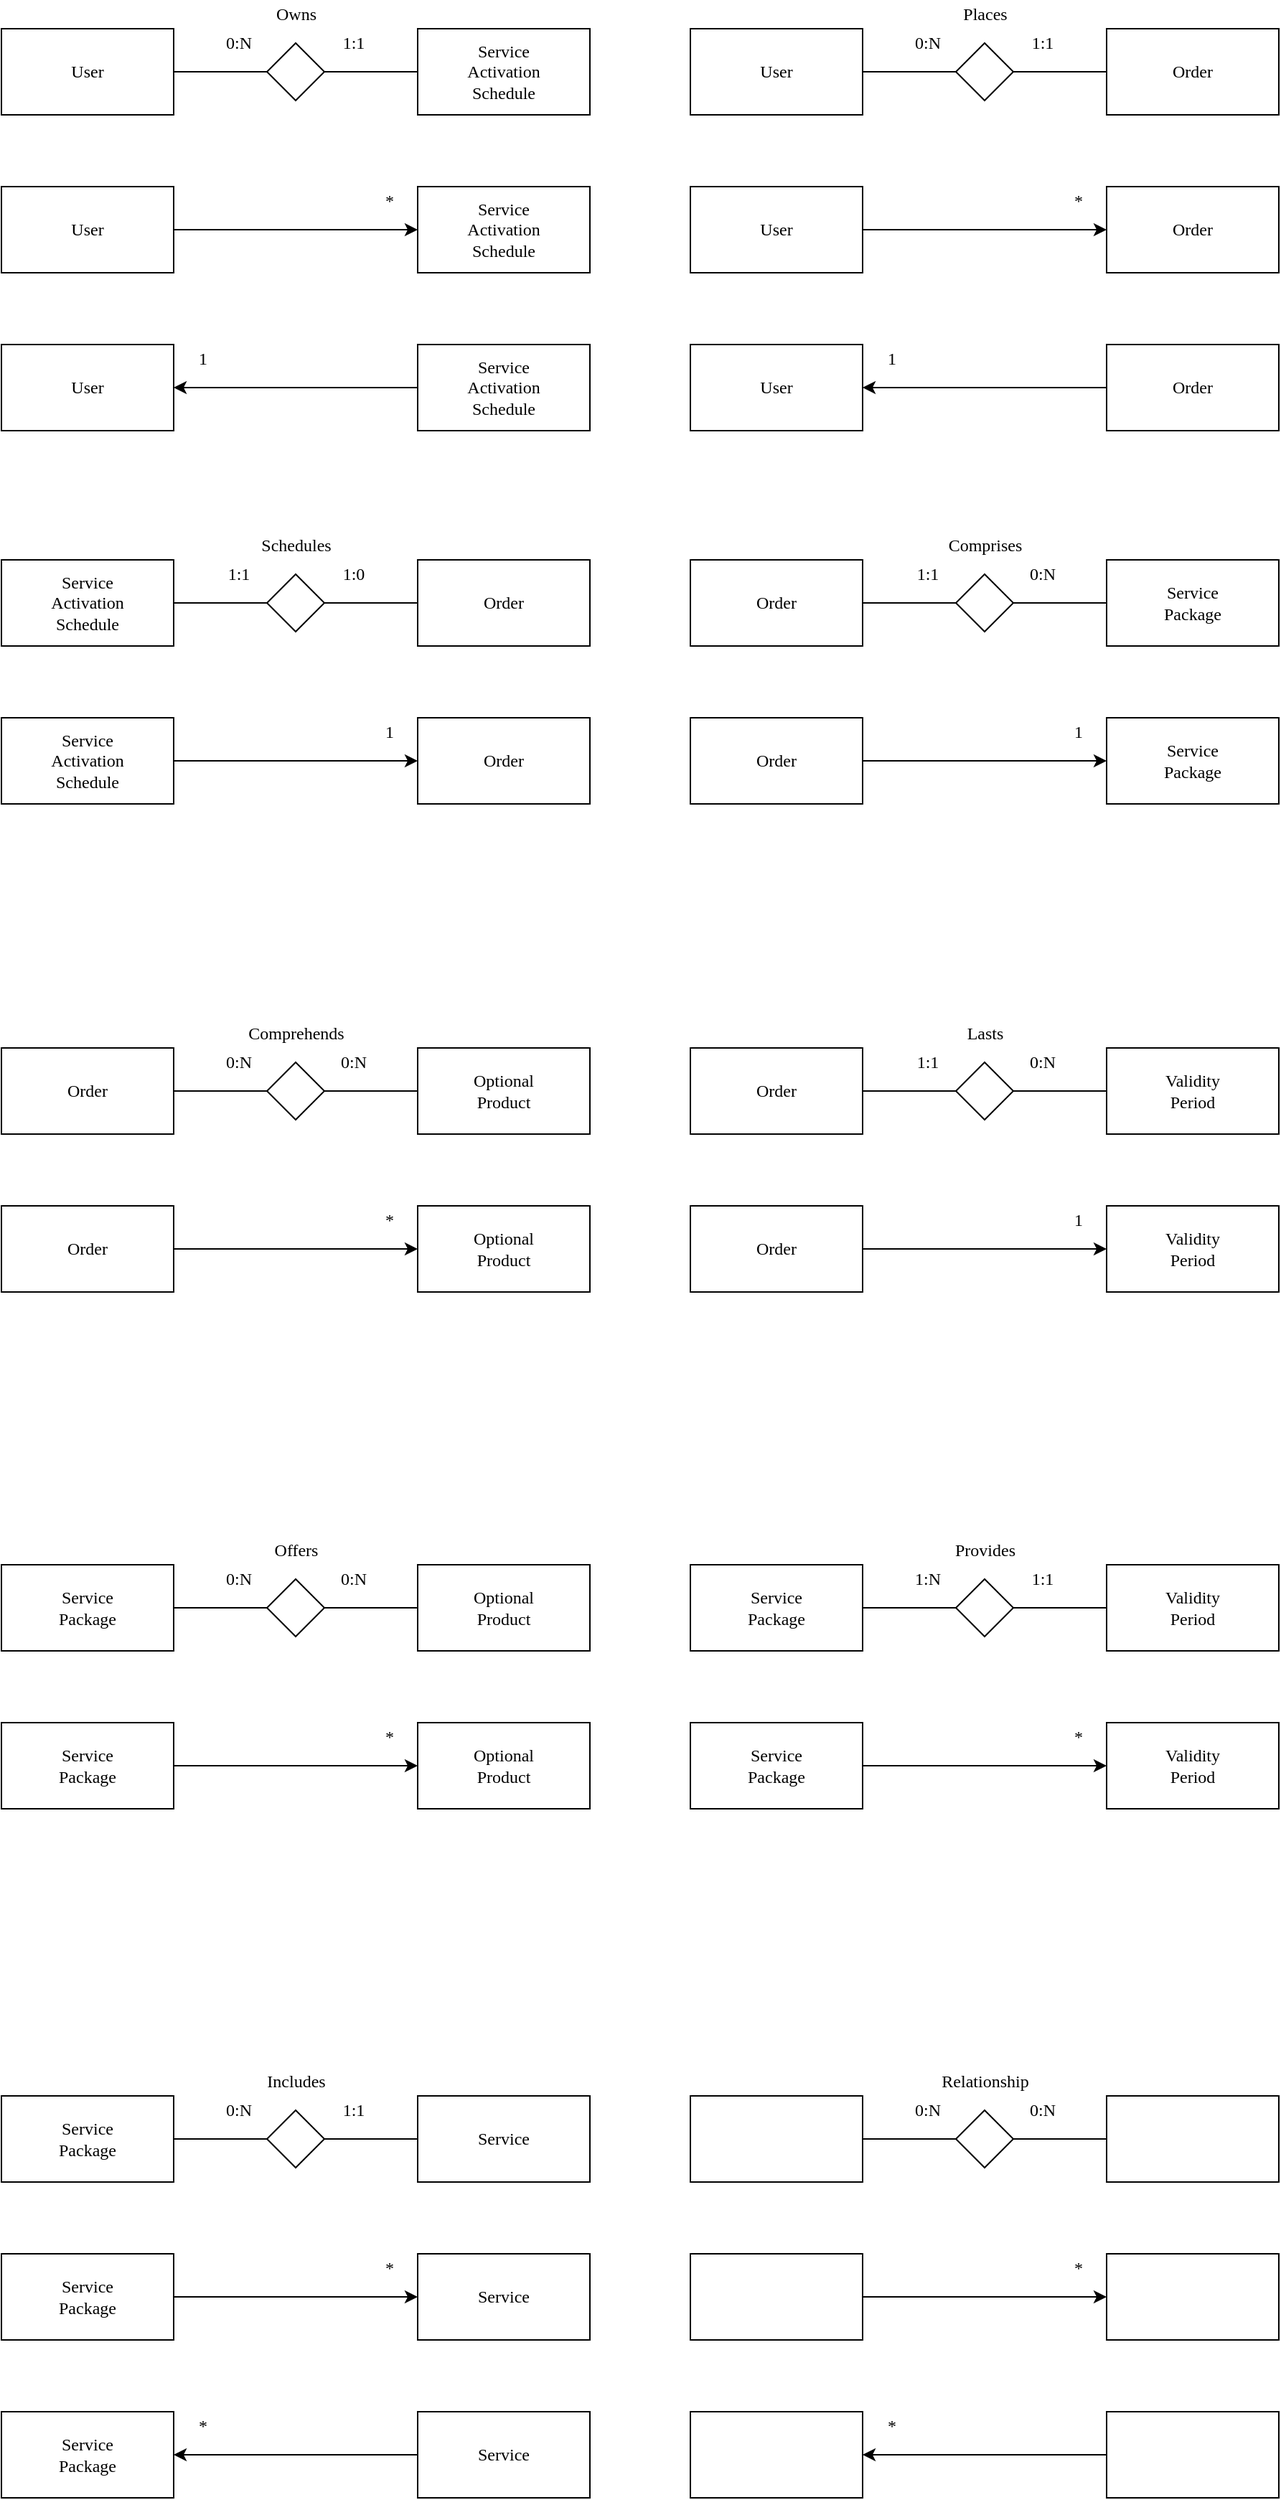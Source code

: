 <mxfile version="17.5.0" type="github"><diagram id="xdTWjJYM175qfD4tmGjs" name="Page-1"><mxGraphModel dx="852" dy="443" grid="1" gridSize="10" guides="1" tooltips="1" connect="1" arrows="1" fold="1" page="1" pageScale="1" pageWidth="1200" pageHeight="1600" math="0" shadow="0"><root><mxCell id="0"/><mxCell id="1" parent="0"/><mxCell id="1-D_KxIJZ4Pd3v68MxdM-4" value="" style="edgeStyle=orthogonalEdgeStyle;rounded=0;orthogonalLoop=1;jettySize=auto;html=1;endArrow=none;endFill=0;fontFamily=Verdana;labelBackgroundColor=none;" edge="1" parent="1" source="1-D_KxIJZ4Pd3v68MxdM-1" target="1-D_KxIJZ4Pd3v68MxdM-2"><mxGeometry relative="1" as="geometry"/></mxCell><mxCell id="1-D_KxIJZ4Pd3v68MxdM-1" value="User" style="rounded=0;whiteSpace=wrap;html=1;fontFamily=Verdana;labelBackgroundColor=none;" vertex="1" parent="1"><mxGeometry x="200" y="120" width="120" height="60" as="geometry"/></mxCell><mxCell id="1-D_KxIJZ4Pd3v68MxdM-2" value="" style="rhombus;whiteSpace=wrap;html=1;fontFamily=Verdana;labelBackgroundColor=none;" vertex="1" parent="1"><mxGeometry x="385" y="130" width="40" height="40" as="geometry"/></mxCell><mxCell id="1-D_KxIJZ4Pd3v68MxdM-5" value="" style="edgeStyle=orthogonalEdgeStyle;rounded=0;orthogonalLoop=1;jettySize=auto;html=1;endArrow=none;endFill=0;fontFamily=Verdana;labelBackgroundColor=none;" edge="1" parent="1" source="1-D_KxIJZ4Pd3v68MxdM-3" target="1-D_KxIJZ4Pd3v68MxdM-2"><mxGeometry relative="1" as="geometry"/></mxCell><mxCell id="1-D_KxIJZ4Pd3v68MxdM-3" value="&lt;div&gt;Service&lt;/div&gt;&lt;div&gt;Activation&lt;/div&gt;&lt;div&gt;Schedule&lt;br&gt;&lt;/div&gt;" style="rounded=0;whiteSpace=wrap;html=1;fontFamily=Verdana;labelBackgroundColor=none;" vertex="1" parent="1"><mxGeometry x="490" y="120" width="120" height="60" as="geometry"/></mxCell><mxCell id="1-D_KxIJZ4Pd3v68MxdM-11" style="edgeStyle=orthogonalEdgeStyle;rounded=0;orthogonalLoop=1;jettySize=auto;html=1;entryX=0;entryY=0.5;entryDx=0;entryDy=0;endArrow=classic;endFill=1;fontFamily=Verdana;labelBackgroundColor=none;" edge="1" parent="1" source="1-D_KxIJZ4Pd3v68MxdM-7" target="1-D_KxIJZ4Pd3v68MxdM-10"><mxGeometry relative="1" as="geometry"/></mxCell><mxCell id="1-D_KxIJZ4Pd3v68MxdM-7" value="User" style="rounded=0;whiteSpace=wrap;html=1;fontFamily=Verdana;labelBackgroundColor=none;" vertex="1" parent="1"><mxGeometry x="200" y="230" width="120" height="60" as="geometry"/></mxCell><mxCell id="1-D_KxIJZ4Pd3v68MxdM-10" value="&lt;div&gt;Service&lt;/div&gt;&lt;div&gt;Activation&lt;/div&gt;&lt;div&gt;Schedule&lt;br&gt;&lt;/div&gt;" style="rounded=0;whiteSpace=wrap;html=1;fontFamily=Verdana;labelBackgroundColor=none;" vertex="1" parent="1"><mxGeometry x="490" y="230" width="120" height="60" as="geometry"/></mxCell><mxCell id="1-D_KxIJZ4Pd3v68MxdM-12" style="edgeStyle=orthogonalEdgeStyle;rounded=0;orthogonalLoop=1;jettySize=auto;html=1;entryX=0;entryY=0.5;entryDx=0;entryDy=0;endArrow=none;endFill=0;startArrow=classic;startFill=1;fontFamily=Verdana;labelBackgroundColor=none;" edge="1" parent="1" source="1-D_KxIJZ4Pd3v68MxdM-13" target="1-D_KxIJZ4Pd3v68MxdM-14"><mxGeometry relative="1" as="geometry"/></mxCell><mxCell id="1-D_KxIJZ4Pd3v68MxdM-13" value="User" style="rounded=0;whiteSpace=wrap;html=1;fontFamily=Verdana;labelBackgroundColor=none;" vertex="1" parent="1"><mxGeometry x="200" y="340" width="120" height="60" as="geometry"/></mxCell><mxCell id="1-D_KxIJZ4Pd3v68MxdM-14" value="&lt;div&gt;Service&lt;/div&gt;&lt;div&gt;Activation&lt;/div&gt;&lt;div&gt;Schedule&lt;br&gt;&lt;/div&gt;" style="rounded=0;whiteSpace=wrap;html=1;fontFamily=Verdana;labelBackgroundColor=none;" vertex="1" parent="1"><mxGeometry x="490" y="340" width="120" height="60" as="geometry"/></mxCell><mxCell id="1-D_KxIJZ4Pd3v68MxdM-27" value="0:N" style="text;html=1;align=center;verticalAlign=middle;resizable=0;points=[];autosize=1;strokeColor=none;fillColor=none;fontFamily=Verdana;" vertex="1" parent="1"><mxGeometry x="345" y="120" width="40" height="20" as="geometry"/></mxCell><mxCell id="1-D_KxIJZ4Pd3v68MxdM-28" value="1:1" style="text;html=1;align=center;verticalAlign=middle;resizable=0;points=[];autosize=1;strokeColor=none;fillColor=none;fontFamily=Verdana;" vertex="1" parent="1"><mxGeometry x="430" y="120" width="30" height="20" as="geometry"/></mxCell><mxCell id="1-D_KxIJZ4Pd3v68MxdM-29" value="*" style="text;html=1;align=center;verticalAlign=middle;resizable=0;points=[];autosize=1;strokeColor=none;fillColor=none;fontFamily=Verdana;" vertex="1" parent="1"><mxGeometry x="460" y="230" width="20" height="20" as="geometry"/></mxCell><mxCell id="1-D_KxIJZ4Pd3v68MxdM-30" value="1" style="text;html=1;align=center;verticalAlign=middle;resizable=0;points=[];autosize=1;strokeColor=none;fillColor=none;fontFamily=Verdana;" vertex="1" parent="1"><mxGeometry x="330" y="340" width="20" height="20" as="geometry"/></mxCell><mxCell id="1-D_KxIJZ4Pd3v68MxdM-31" value="" style="edgeStyle=orthogonalEdgeStyle;rounded=0;orthogonalLoop=1;jettySize=auto;html=1;endArrow=none;endFill=0;fontFamily=Verdana;labelBackgroundColor=none;" edge="1" parent="1" source="1-D_KxIJZ4Pd3v68MxdM-32" target="1-D_KxIJZ4Pd3v68MxdM-33"><mxGeometry relative="1" as="geometry"/></mxCell><mxCell id="1-D_KxIJZ4Pd3v68MxdM-32" value="User" style="rounded=0;whiteSpace=wrap;html=1;fontFamily=Verdana;labelBackgroundColor=none;" vertex="1" parent="1"><mxGeometry x="680" y="120" width="120" height="60" as="geometry"/></mxCell><mxCell id="1-D_KxIJZ4Pd3v68MxdM-33" value="" style="rhombus;whiteSpace=wrap;html=1;fontFamily=Verdana;labelBackgroundColor=none;" vertex="1" parent="1"><mxGeometry x="865" y="130" width="40" height="40" as="geometry"/></mxCell><mxCell id="1-D_KxIJZ4Pd3v68MxdM-34" value="" style="edgeStyle=orthogonalEdgeStyle;rounded=0;orthogonalLoop=1;jettySize=auto;html=1;endArrow=none;endFill=0;fontFamily=Verdana;labelBackgroundColor=none;" edge="1" parent="1" source="1-D_KxIJZ4Pd3v68MxdM-35" target="1-D_KxIJZ4Pd3v68MxdM-33"><mxGeometry relative="1" as="geometry"/></mxCell><mxCell id="1-D_KxIJZ4Pd3v68MxdM-35" value="Order" style="rounded=0;whiteSpace=wrap;html=1;fontFamily=Verdana;labelBackgroundColor=none;" vertex="1" parent="1"><mxGeometry x="970" y="120" width="120" height="60" as="geometry"/></mxCell><mxCell id="1-D_KxIJZ4Pd3v68MxdM-36" style="edgeStyle=orthogonalEdgeStyle;rounded=0;orthogonalLoop=1;jettySize=auto;html=1;entryX=0;entryY=0.5;entryDx=0;entryDy=0;endArrow=classic;endFill=1;fontFamily=Verdana;labelBackgroundColor=none;" edge="1" parent="1" source="1-D_KxIJZ4Pd3v68MxdM-37" target="1-D_KxIJZ4Pd3v68MxdM-38"><mxGeometry relative="1" as="geometry"/></mxCell><mxCell id="1-D_KxIJZ4Pd3v68MxdM-37" value="User" style="rounded=0;whiteSpace=wrap;html=1;fontFamily=Verdana;labelBackgroundColor=none;" vertex="1" parent="1"><mxGeometry x="680" y="230" width="120" height="60" as="geometry"/></mxCell><mxCell id="1-D_KxIJZ4Pd3v68MxdM-38" value="Order" style="rounded=0;whiteSpace=wrap;html=1;fontFamily=Verdana;labelBackgroundColor=none;" vertex="1" parent="1"><mxGeometry x="970" y="230" width="120" height="60" as="geometry"/></mxCell><mxCell id="1-D_KxIJZ4Pd3v68MxdM-39" style="edgeStyle=orthogonalEdgeStyle;rounded=0;orthogonalLoop=1;jettySize=auto;html=1;entryX=0;entryY=0.5;entryDx=0;entryDy=0;endArrow=none;endFill=0;startArrow=classic;startFill=1;fontFamily=Verdana;labelBackgroundColor=none;" edge="1" parent="1" source="1-D_KxIJZ4Pd3v68MxdM-40" target="1-D_KxIJZ4Pd3v68MxdM-41"><mxGeometry relative="1" as="geometry"/></mxCell><mxCell id="1-D_KxIJZ4Pd3v68MxdM-40" value="User" style="rounded=0;whiteSpace=wrap;html=1;fontFamily=Verdana;labelBackgroundColor=none;" vertex="1" parent="1"><mxGeometry x="680" y="340" width="120" height="60" as="geometry"/></mxCell><mxCell id="1-D_KxIJZ4Pd3v68MxdM-41" value="Order" style="rounded=0;whiteSpace=wrap;html=1;fontFamily=Verdana;labelBackgroundColor=none;" vertex="1" parent="1"><mxGeometry x="970" y="340" width="120" height="60" as="geometry"/></mxCell><mxCell id="1-D_KxIJZ4Pd3v68MxdM-42" value="0:N" style="text;html=1;align=center;verticalAlign=middle;resizable=0;points=[];autosize=1;strokeColor=none;fillColor=none;fontFamily=Verdana;" vertex="1" parent="1"><mxGeometry x="825" y="120" width="40" height="20" as="geometry"/></mxCell><mxCell id="1-D_KxIJZ4Pd3v68MxdM-43" value="1:1" style="text;html=1;align=center;verticalAlign=middle;resizable=0;points=[];autosize=1;strokeColor=none;fillColor=none;fontFamily=Verdana;" vertex="1" parent="1"><mxGeometry x="910" y="120" width="30" height="20" as="geometry"/></mxCell><mxCell id="1-D_KxIJZ4Pd3v68MxdM-44" value="*" style="text;html=1;align=center;verticalAlign=middle;resizable=0;points=[];autosize=1;strokeColor=none;fillColor=none;fontFamily=Verdana;" vertex="1" parent="1"><mxGeometry x="940" y="230" width="20" height="20" as="geometry"/></mxCell><mxCell id="1-D_KxIJZ4Pd3v68MxdM-45" value="1" style="text;html=1;align=center;verticalAlign=middle;resizable=0;points=[];autosize=1;strokeColor=none;fillColor=none;fontFamily=Verdana;" vertex="1" parent="1"><mxGeometry x="810" y="340" width="20" height="20" as="geometry"/></mxCell><mxCell id="1-D_KxIJZ4Pd3v68MxdM-46" value="" style="edgeStyle=orthogonalEdgeStyle;rounded=0;orthogonalLoop=1;jettySize=auto;html=1;endArrow=none;endFill=0;fontFamily=Verdana;labelBackgroundColor=none;" edge="1" parent="1" source="1-D_KxIJZ4Pd3v68MxdM-47" target="1-D_KxIJZ4Pd3v68MxdM-48"><mxGeometry relative="1" as="geometry"/></mxCell><mxCell id="1-D_KxIJZ4Pd3v68MxdM-47" value="&lt;div&gt;Service&lt;/div&gt;&lt;div&gt;Activation&lt;/div&gt;&lt;div&gt;Schedule&lt;br&gt;&lt;/div&gt;" style="rounded=0;whiteSpace=wrap;html=1;fontFamily=Verdana;labelBackgroundColor=none;" vertex="1" parent="1"><mxGeometry x="200" y="490" width="120" height="60" as="geometry"/></mxCell><mxCell id="1-D_KxIJZ4Pd3v68MxdM-48" value="" style="rhombus;whiteSpace=wrap;html=1;fontFamily=Verdana;labelBackgroundColor=none;" vertex="1" parent="1"><mxGeometry x="385" y="500" width="40" height="40" as="geometry"/></mxCell><mxCell id="1-D_KxIJZ4Pd3v68MxdM-49" value="" style="edgeStyle=orthogonalEdgeStyle;rounded=0;orthogonalLoop=1;jettySize=auto;html=1;endArrow=none;endFill=0;fontFamily=Verdana;labelBackgroundColor=none;" edge="1" parent="1" source="1-D_KxIJZ4Pd3v68MxdM-50" target="1-D_KxIJZ4Pd3v68MxdM-48"><mxGeometry relative="1" as="geometry"/></mxCell><mxCell id="1-D_KxIJZ4Pd3v68MxdM-50" value="Order" style="rounded=0;whiteSpace=wrap;html=1;fontFamily=Verdana;labelBackgroundColor=none;" vertex="1" parent="1"><mxGeometry x="490" y="490" width="120" height="60" as="geometry"/></mxCell><mxCell id="1-D_KxIJZ4Pd3v68MxdM-51" style="edgeStyle=orthogonalEdgeStyle;rounded=0;orthogonalLoop=1;jettySize=auto;html=1;entryX=0;entryY=0.5;entryDx=0;entryDy=0;endArrow=classic;endFill=1;fontFamily=Verdana;labelBackgroundColor=none;" edge="1" parent="1" source="1-D_KxIJZ4Pd3v68MxdM-52" target="1-D_KxIJZ4Pd3v68MxdM-53"><mxGeometry relative="1" as="geometry"/></mxCell><mxCell id="1-D_KxIJZ4Pd3v68MxdM-52" value="&lt;div&gt;Service&lt;/div&gt;&lt;div&gt;Activation&lt;/div&gt;&lt;div&gt;Schedule&lt;br&gt;&lt;/div&gt;" style="rounded=0;whiteSpace=wrap;html=1;fontFamily=Verdana;labelBackgroundColor=none;" vertex="1" parent="1"><mxGeometry x="200" y="600" width="120" height="60" as="geometry"/></mxCell><mxCell id="1-D_KxIJZ4Pd3v68MxdM-53" value="Order" style="rounded=0;whiteSpace=wrap;html=1;fontFamily=Verdana;labelBackgroundColor=none;" vertex="1" parent="1"><mxGeometry x="490" y="600" width="120" height="60" as="geometry"/></mxCell><mxCell id="1-D_KxIJZ4Pd3v68MxdM-57" value="1:1" style="text;html=1;align=center;verticalAlign=middle;resizable=0;points=[];autosize=1;strokeColor=none;fillColor=none;fontFamily=Verdana;" vertex="1" parent="1"><mxGeometry x="350" y="490" width="30" height="20" as="geometry"/></mxCell><mxCell id="1-D_KxIJZ4Pd3v68MxdM-58" value="1:0" style="text;html=1;align=center;verticalAlign=middle;resizable=0;points=[];autosize=1;strokeColor=none;fillColor=none;fontFamily=Verdana;" vertex="1" parent="1"><mxGeometry x="430" y="490" width="30" height="20" as="geometry"/></mxCell><mxCell id="1-D_KxIJZ4Pd3v68MxdM-59" value="1" style="text;html=1;align=center;verticalAlign=middle;resizable=0;points=[];autosize=1;strokeColor=none;fillColor=none;fontFamily=Verdana;" vertex="1" parent="1"><mxGeometry x="460" y="600" width="20" height="20" as="geometry"/></mxCell><mxCell id="1-D_KxIJZ4Pd3v68MxdM-61" value="" style="edgeStyle=orthogonalEdgeStyle;rounded=0;orthogonalLoop=1;jettySize=auto;html=1;endArrow=none;endFill=0;fontFamily=Verdana;labelBackgroundColor=none;" edge="1" parent="1" source="1-D_KxIJZ4Pd3v68MxdM-62" target="1-D_KxIJZ4Pd3v68MxdM-63"><mxGeometry relative="1" as="geometry"/></mxCell><mxCell id="1-D_KxIJZ4Pd3v68MxdM-62" value="Order" style="rounded=0;whiteSpace=wrap;html=1;fontFamily=Verdana;labelBackgroundColor=none;" vertex="1" parent="1"><mxGeometry x="200" y="830" width="120" height="60" as="geometry"/></mxCell><mxCell id="1-D_KxIJZ4Pd3v68MxdM-63" value="" style="rhombus;whiteSpace=wrap;html=1;fontFamily=Verdana;labelBackgroundColor=none;" vertex="1" parent="1"><mxGeometry x="385" y="840" width="40" height="40" as="geometry"/></mxCell><mxCell id="1-D_KxIJZ4Pd3v68MxdM-64" value="" style="edgeStyle=orthogonalEdgeStyle;rounded=0;orthogonalLoop=1;jettySize=auto;html=1;endArrow=none;endFill=0;fontFamily=Verdana;labelBackgroundColor=none;" edge="1" parent="1" source="1-D_KxIJZ4Pd3v68MxdM-65" target="1-D_KxIJZ4Pd3v68MxdM-63"><mxGeometry relative="1" as="geometry"/></mxCell><mxCell id="1-D_KxIJZ4Pd3v68MxdM-65" value="&lt;div&gt;Optional&lt;/div&gt;&lt;div&gt;Product&lt;br&gt;&lt;/div&gt;" style="rounded=0;whiteSpace=wrap;html=1;fontFamily=Verdana;labelBackgroundColor=none;" vertex="1" parent="1"><mxGeometry x="490" y="830" width="120" height="60" as="geometry"/></mxCell><mxCell id="1-D_KxIJZ4Pd3v68MxdM-66" style="edgeStyle=orthogonalEdgeStyle;rounded=0;orthogonalLoop=1;jettySize=auto;html=1;entryX=0;entryY=0.5;entryDx=0;entryDy=0;endArrow=classic;endFill=1;fontFamily=Verdana;labelBackgroundColor=none;" edge="1" parent="1" source="1-D_KxIJZ4Pd3v68MxdM-67" target="1-D_KxIJZ4Pd3v68MxdM-68"><mxGeometry relative="1" as="geometry"/></mxCell><mxCell id="1-D_KxIJZ4Pd3v68MxdM-67" value="Order" style="rounded=0;whiteSpace=wrap;html=1;fontFamily=Verdana;labelBackgroundColor=none;" vertex="1" parent="1"><mxGeometry x="200" y="940" width="120" height="60" as="geometry"/></mxCell><mxCell id="1-D_KxIJZ4Pd3v68MxdM-68" value="&lt;div&gt;Optional&lt;/div&gt;&lt;div&gt;Product&lt;br&gt;&lt;/div&gt;" style="rounded=0;whiteSpace=wrap;html=1;fontFamily=Verdana;labelBackgroundColor=none;" vertex="1" parent="1"><mxGeometry x="490" y="940" width="120" height="60" as="geometry"/></mxCell><mxCell id="1-D_KxIJZ4Pd3v68MxdM-72" value="0:N" style="text;html=1;align=center;verticalAlign=middle;resizable=0;points=[];autosize=1;strokeColor=none;fillColor=none;fontFamily=Verdana;" vertex="1" parent="1"><mxGeometry x="345" y="830" width="40" height="20" as="geometry"/></mxCell><mxCell id="1-D_KxIJZ4Pd3v68MxdM-73" value="0:N" style="text;html=1;align=center;verticalAlign=middle;resizable=0;points=[];autosize=1;strokeColor=none;fillColor=none;fontFamily=Verdana;" vertex="1" parent="1"><mxGeometry x="425" y="830" width="40" height="20" as="geometry"/></mxCell><mxCell id="1-D_KxIJZ4Pd3v68MxdM-74" value="*" style="text;html=1;align=center;verticalAlign=middle;resizable=0;points=[];autosize=1;strokeColor=none;fillColor=none;fontFamily=Verdana;" vertex="1" parent="1"><mxGeometry x="460" y="940" width="20" height="20" as="geometry"/></mxCell><mxCell id="1-D_KxIJZ4Pd3v68MxdM-76" value="" style="edgeStyle=orthogonalEdgeStyle;rounded=0;orthogonalLoop=1;jettySize=auto;html=1;endArrow=none;endFill=0;fontFamily=Verdana;labelBackgroundColor=none;" edge="1" parent="1" source="1-D_KxIJZ4Pd3v68MxdM-77" target="1-D_KxIJZ4Pd3v68MxdM-78"><mxGeometry relative="1" as="geometry"/></mxCell><mxCell id="1-D_KxIJZ4Pd3v68MxdM-77" value="&lt;div&gt;Service&lt;/div&gt;&lt;div&gt;Package&lt;br&gt;&lt;/div&gt;" style="rounded=0;whiteSpace=wrap;html=1;fontFamily=Verdana;labelBackgroundColor=none;" vertex="1" parent="1"><mxGeometry x="200" y="1190" width="120" height="60" as="geometry"/></mxCell><mxCell id="1-D_KxIJZ4Pd3v68MxdM-78" value="" style="rhombus;whiteSpace=wrap;html=1;fontFamily=Verdana;labelBackgroundColor=none;" vertex="1" parent="1"><mxGeometry x="385" y="1200" width="40" height="40" as="geometry"/></mxCell><mxCell id="1-D_KxIJZ4Pd3v68MxdM-79" value="" style="edgeStyle=orthogonalEdgeStyle;rounded=0;orthogonalLoop=1;jettySize=auto;html=1;endArrow=none;endFill=0;fontFamily=Verdana;labelBackgroundColor=none;" edge="1" parent="1" source="1-D_KxIJZ4Pd3v68MxdM-80" target="1-D_KxIJZ4Pd3v68MxdM-78"><mxGeometry relative="1" as="geometry"/></mxCell><mxCell id="1-D_KxIJZ4Pd3v68MxdM-80" value="&lt;div&gt;Optional&lt;/div&gt;&lt;div&gt;Product&lt;br&gt;&lt;/div&gt;" style="rounded=0;whiteSpace=wrap;html=1;fontFamily=Verdana;labelBackgroundColor=none;" vertex="1" parent="1"><mxGeometry x="490" y="1190" width="120" height="60" as="geometry"/></mxCell><mxCell id="1-D_KxIJZ4Pd3v68MxdM-81" style="edgeStyle=orthogonalEdgeStyle;rounded=0;orthogonalLoop=1;jettySize=auto;html=1;entryX=0;entryY=0.5;entryDx=0;entryDy=0;endArrow=classic;endFill=1;fontFamily=Verdana;labelBackgroundColor=none;" edge="1" parent="1" source="1-D_KxIJZ4Pd3v68MxdM-82" target="1-D_KxIJZ4Pd3v68MxdM-83"><mxGeometry relative="1" as="geometry"/></mxCell><mxCell id="1-D_KxIJZ4Pd3v68MxdM-82" value="&lt;div&gt;Service&lt;/div&gt;&lt;div&gt;Package&lt;br&gt;&lt;/div&gt;" style="rounded=0;whiteSpace=wrap;html=1;fontFamily=Verdana;labelBackgroundColor=none;" vertex="1" parent="1"><mxGeometry x="200" y="1300" width="120" height="60" as="geometry"/></mxCell><mxCell id="1-D_KxIJZ4Pd3v68MxdM-83" value="&lt;div&gt;Optional&lt;/div&gt;&lt;div&gt;Product&lt;br&gt;&lt;/div&gt;" style="rounded=0;whiteSpace=wrap;html=1;fontFamily=Verdana;labelBackgroundColor=none;" vertex="1" parent="1"><mxGeometry x="490" y="1300" width="120" height="60" as="geometry"/></mxCell><mxCell id="1-D_KxIJZ4Pd3v68MxdM-87" value="0:N" style="text;html=1;align=center;verticalAlign=middle;resizable=0;points=[];autosize=1;strokeColor=none;fillColor=none;fontFamily=Verdana;" vertex="1" parent="1"><mxGeometry x="345" y="1190" width="40" height="20" as="geometry"/></mxCell><mxCell id="1-D_KxIJZ4Pd3v68MxdM-88" value="0:N" style="text;html=1;align=center;verticalAlign=middle;resizable=0;points=[];autosize=1;strokeColor=none;fillColor=none;fontFamily=Verdana;" vertex="1" parent="1"><mxGeometry x="425" y="1190" width="40" height="20" as="geometry"/></mxCell><mxCell id="1-D_KxIJZ4Pd3v68MxdM-89" value="*" style="text;html=1;align=center;verticalAlign=middle;resizable=0;points=[];autosize=1;strokeColor=none;fillColor=none;fontFamily=Verdana;" vertex="1" parent="1"><mxGeometry x="460" y="1300" width="20" height="20" as="geometry"/></mxCell><mxCell id="1-D_KxIJZ4Pd3v68MxdM-91" value="" style="edgeStyle=orthogonalEdgeStyle;rounded=0;orthogonalLoop=1;jettySize=auto;html=1;endArrow=none;endFill=0;fontFamily=Verdana;labelBackgroundColor=none;" edge="1" parent="1" source="1-D_KxIJZ4Pd3v68MxdM-92" target="1-D_KxIJZ4Pd3v68MxdM-93"><mxGeometry relative="1" as="geometry"/></mxCell><mxCell id="1-D_KxIJZ4Pd3v68MxdM-92" value="&lt;div&gt;Service&lt;/div&gt;&lt;div&gt;Package&lt;br&gt;&lt;/div&gt;" style="rounded=0;whiteSpace=wrap;html=1;fontFamily=Verdana;labelBackgroundColor=none;" vertex="1" parent="1"><mxGeometry x="200" y="1560" width="120" height="60" as="geometry"/></mxCell><mxCell id="1-D_KxIJZ4Pd3v68MxdM-93" value="" style="rhombus;whiteSpace=wrap;html=1;fontFamily=Verdana;labelBackgroundColor=none;" vertex="1" parent="1"><mxGeometry x="385" y="1570" width="40" height="40" as="geometry"/></mxCell><mxCell id="1-D_KxIJZ4Pd3v68MxdM-94" value="" style="edgeStyle=orthogonalEdgeStyle;rounded=0;orthogonalLoop=1;jettySize=auto;html=1;endArrow=none;endFill=0;fontFamily=Verdana;labelBackgroundColor=none;" edge="1" parent="1" source="1-D_KxIJZ4Pd3v68MxdM-95" target="1-D_KxIJZ4Pd3v68MxdM-93"><mxGeometry relative="1" as="geometry"/></mxCell><mxCell id="1-D_KxIJZ4Pd3v68MxdM-95" value="Service" style="rounded=0;whiteSpace=wrap;html=1;fontFamily=Verdana;labelBackgroundColor=none;" vertex="1" parent="1"><mxGeometry x="490" y="1560" width="120" height="60" as="geometry"/></mxCell><mxCell id="1-D_KxIJZ4Pd3v68MxdM-96" style="edgeStyle=orthogonalEdgeStyle;rounded=0;orthogonalLoop=1;jettySize=auto;html=1;entryX=0;entryY=0.5;entryDx=0;entryDy=0;endArrow=classic;endFill=1;fontFamily=Verdana;labelBackgroundColor=none;" edge="1" parent="1" source="1-D_KxIJZ4Pd3v68MxdM-97" target="1-D_KxIJZ4Pd3v68MxdM-98"><mxGeometry relative="1" as="geometry"/></mxCell><mxCell id="1-D_KxIJZ4Pd3v68MxdM-97" value="&lt;div&gt;Service&lt;/div&gt;&lt;div&gt;Package&lt;br&gt;&lt;/div&gt;" style="rounded=0;whiteSpace=wrap;html=1;fontFamily=Verdana;labelBackgroundColor=none;" vertex="1" parent="1"><mxGeometry x="200" y="1670" width="120" height="60" as="geometry"/></mxCell><mxCell id="1-D_KxIJZ4Pd3v68MxdM-98" value="Service" style="rounded=0;whiteSpace=wrap;html=1;fontFamily=Verdana;labelBackgroundColor=none;" vertex="1" parent="1"><mxGeometry x="490" y="1670" width="120" height="60" as="geometry"/></mxCell><mxCell id="1-D_KxIJZ4Pd3v68MxdM-99" style="edgeStyle=orthogonalEdgeStyle;rounded=0;orthogonalLoop=1;jettySize=auto;html=1;entryX=0;entryY=0.5;entryDx=0;entryDy=0;endArrow=none;endFill=0;startArrow=classic;startFill=1;fontFamily=Verdana;labelBackgroundColor=none;" edge="1" parent="1" source="1-D_KxIJZ4Pd3v68MxdM-100" target="1-D_KxIJZ4Pd3v68MxdM-101"><mxGeometry relative="1" as="geometry"/></mxCell><mxCell id="1-D_KxIJZ4Pd3v68MxdM-100" value="&lt;div&gt;Service&lt;/div&gt;&lt;div&gt;Package&lt;br&gt;&lt;/div&gt;" style="rounded=0;whiteSpace=wrap;html=1;fontFamily=Verdana;labelBackgroundColor=none;" vertex="1" parent="1"><mxGeometry x="200" y="1780" width="120" height="60" as="geometry"/></mxCell><mxCell id="1-D_KxIJZ4Pd3v68MxdM-101" value="Service" style="rounded=0;whiteSpace=wrap;html=1;fontFamily=Verdana;labelBackgroundColor=none;" vertex="1" parent="1"><mxGeometry x="490" y="1780" width="120" height="60" as="geometry"/></mxCell><mxCell id="1-D_KxIJZ4Pd3v68MxdM-102" value="0:N" style="text;html=1;align=center;verticalAlign=middle;resizable=0;points=[];autosize=1;strokeColor=none;fillColor=none;fontFamily=Verdana;" vertex="1" parent="1"><mxGeometry x="345" y="1560" width="40" height="20" as="geometry"/></mxCell><mxCell id="1-D_KxIJZ4Pd3v68MxdM-103" value="1:1" style="text;html=1;align=center;verticalAlign=middle;resizable=0;points=[];autosize=1;strokeColor=none;fillColor=none;fontFamily=Verdana;" vertex="1" parent="1"><mxGeometry x="430" y="1560" width="30" height="20" as="geometry"/></mxCell><mxCell id="1-D_KxIJZ4Pd3v68MxdM-104" value="*" style="text;html=1;align=center;verticalAlign=middle;resizable=0;points=[];autosize=1;strokeColor=none;fillColor=none;fontFamily=Verdana;" vertex="1" parent="1"><mxGeometry x="460" y="1670" width="20" height="20" as="geometry"/></mxCell><mxCell id="1-D_KxIJZ4Pd3v68MxdM-105" value="*" style="text;html=1;align=center;verticalAlign=middle;resizable=0;points=[];autosize=1;strokeColor=none;fillColor=none;fontFamily=Verdana;" vertex="1" parent="1"><mxGeometry x="330" y="1780" width="20" height="20" as="geometry"/></mxCell><mxCell id="1-D_KxIJZ4Pd3v68MxdM-106" value="" style="edgeStyle=orthogonalEdgeStyle;rounded=0;orthogonalLoop=1;jettySize=auto;html=1;endArrow=none;endFill=0;fontFamily=Verdana;labelBackgroundColor=none;" edge="1" parent="1" source="1-D_KxIJZ4Pd3v68MxdM-107" target="1-D_KxIJZ4Pd3v68MxdM-108"><mxGeometry relative="1" as="geometry"/></mxCell><mxCell id="1-D_KxIJZ4Pd3v68MxdM-107" value="Order" style="rounded=0;whiteSpace=wrap;html=1;fontFamily=Verdana;labelBackgroundColor=none;" vertex="1" parent="1"><mxGeometry x="680" y="490" width="120" height="60" as="geometry"/></mxCell><mxCell id="1-D_KxIJZ4Pd3v68MxdM-108" value="" style="rhombus;whiteSpace=wrap;html=1;fontFamily=Verdana;labelBackgroundColor=none;" vertex="1" parent="1"><mxGeometry x="865" y="500" width="40" height="40" as="geometry"/></mxCell><mxCell id="1-D_KxIJZ4Pd3v68MxdM-109" value="" style="edgeStyle=orthogonalEdgeStyle;rounded=0;orthogonalLoop=1;jettySize=auto;html=1;endArrow=none;endFill=0;fontFamily=Verdana;labelBackgroundColor=none;" edge="1" parent="1" source="1-D_KxIJZ4Pd3v68MxdM-110" target="1-D_KxIJZ4Pd3v68MxdM-108"><mxGeometry relative="1" as="geometry"/></mxCell><mxCell id="1-D_KxIJZ4Pd3v68MxdM-110" value="&lt;div&gt;Service&lt;/div&gt;&lt;div&gt;Package&lt;br&gt;&lt;/div&gt;" style="rounded=0;whiteSpace=wrap;html=1;fontFamily=Verdana;labelBackgroundColor=none;" vertex="1" parent="1"><mxGeometry x="970" y="490" width="120" height="60" as="geometry"/></mxCell><mxCell id="1-D_KxIJZ4Pd3v68MxdM-111" style="edgeStyle=orthogonalEdgeStyle;rounded=0;orthogonalLoop=1;jettySize=auto;html=1;entryX=0;entryY=0.5;entryDx=0;entryDy=0;endArrow=classic;endFill=1;fontFamily=Verdana;labelBackgroundColor=none;" edge="1" parent="1" source="1-D_KxIJZ4Pd3v68MxdM-112" target="1-D_KxIJZ4Pd3v68MxdM-113"><mxGeometry relative="1" as="geometry"/></mxCell><mxCell id="1-D_KxIJZ4Pd3v68MxdM-112" value="Order" style="rounded=0;whiteSpace=wrap;html=1;fontFamily=Verdana;labelBackgroundColor=none;" vertex="1" parent="1"><mxGeometry x="680" y="600" width="120" height="60" as="geometry"/></mxCell><mxCell id="1-D_KxIJZ4Pd3v68MxdM-113" value="&lt;div&gt;Service&lt;/div&gt;&lt;div&gt;Package&lt;br&gt;&lt;/div&gt;" style="rounded=0;whiteSpace=wrap;html=1;fontFamily=Verdana;labelBackgroundColor=none;" vertex="1" parent="1"><mxGeometry x="970" y="600" width="120" height="60" as="geometry"/></mxCell><mxCell id="1-D_KxIJZ4Pd3v68MxdM-117" value="1:1" style="text;html=1;align=center;verticalAlign=middle;resizable=0;points=[];autosize=1;strokeColor=none;fillColor=none;fontFamily=Verdana;" vertex="1" parent="1"><mxGeometry x="830" y="490" width="30" height="20" as="geometry"/></mxCell><mxCell id="1-D_KxIJZ4Pd3v68MxdM-118" value="0:N" style="text;html=1;align=center;verticalAlign=middle;resizable=0;points=[];autosize=1;strokeColor=none;fillColor=none;fontFamily=Verdana;" vertex="1" parent="1"><mxGeometry x="905" y="490" width="40" height="20" as="geometry"/></mxCell><mxCell id="1-D_KxIJZ4Pd3v68MxdM-119" value="1" style="text;html=1;align=center;verticalAlign=middle;resizable=0;points=[];autosize=1;strokeColor=none;fillColor=none;fontFamily=Verdana;" vertex="1" parent="1"><mxGeometry x="940" y="600" width="20" height="20" as="geometry"/></mxCell><mxCell id="1-D_KxIJZ4Pd3v68MxdM-121" value="" style="edgeStyle=orthogonalEdgeStyle;rounded=0;orthogonalLoop=1;jettySize=auto;html=1;endArrow=none;endFill=0;fontFamily=Verdana;labelBackgroundColor=none;" edge="1" parent="1" source="1-D_KxIJZ4Pd3v68MxdM-122" target="1-D_KxIJZ4Pd3v68MxdM-123"><mxGeometry relative="1" as="geometry"/></mxCell><mxCell id="1-D_KxIJZ4Pd3v68MxdM-122" value="Order" style="rounded=0;whiteSpace=wrap;html=1;fontFamily=Verdana;labelBackgroundColor=none;" vertex="1" parent="1"><mxGeometry x="680" y="830" width="120" height="60" as="geometry"/></mxCell><mxCell id="1-D_KxIJZ4Pd3v68MxdM-123" value="" style="rhombus;whiteSpace=wrap;html=1;fontFamily=Verdana;labelBackgroundColor=none;" vertex="1" parent="1"><mxGeometry x="865" y="840" width="40" height="40" as="geometry"/></mxCell><mxCell id="1-D_KxIJZ4Pd3v68MxdM-124" value="" style="edgeStyle=orthogonalEdgeStyle;rounded=0;orthogonalLoop=1;jettySize=auto;html=1;endArrow=none;endFill=0;fontFamily=Verdana;labelBackgroundColor=none;" edge="1" parent="1" source="1-D_KxIJZ4Pd3v68MxdM-125" target="1-D_KxIJZ4Pd3v68MxdM-123"><mxGeometry relative="1" as="geometry"/></mxCell><mxCell id="1-D_KxIJZ4Pd3v68MxdM-125" value="&lt;div&gt;Validity&lt;/div&gt;&lt;div&gt;Period&lt;br&gt;&lt;/div&gt;" style="rounded=0;whiteSpace=wrap;html=1;fontFamily=Verdana;labelBackgroundColor=none;" vertex="1" parent="1"><mxGeometry x="970" y="830" width="120" height="60" as="geometry"/></mxCell><mxCell id="1-D_KxIJZ4Pd3v68MxdM-126" style="edgeStyle=orthogonalEdgeStyle;rounded=0;orthogonalLoop=1;jettySize=auto;html=1;entryX=0;entryY=0.5;entryDx=0;entryDy=0;endArrow=classic;endFill=1;fontFamily=Verdana;labelBackgroundColor=none;" edge="1" parent="1" source="1-D_KxIJZ4Pd3v68MxdM-127" target="1-D_KxIJZ4Pd3v68MxdM-128"><mxGeometry relative="1" as="geometry"/></mxCell><mxCell id="1-D_KxIJZ4Pd3v68MxdM-127" value="Order" style="rounded=0;whiteSpace=wrap;html=1;fontFamily=Verdana;labelBackgroundColor=none;" vertex="1" parent="1"><mxGeometry x="680" y="940" width="120" height="60" as="geometry"/></mxCell><mxCell id="1-D_KxIJZ4Pd3v68MxdM-128" value="&lt;div&gt;Validity&lt;/div&gt;&lt;div&gt;Period&lt;br&gt;&lt;/div&gt;" style="rounded=0;whiteSpace=wrap;html=1;fontFamily=Verdana;labelBackgroundColor=none;" vertex="1" parent="1"><mxGeometry x="970" y="940" width="120" height="60" as="geometry"/></mxCell><mxCell id="1-D_KxIJZ4Pd3v68MxdM-132" value="1:1" style="text;html=1;align=center;verticalAlign=middle;resizable=0;points=[];autosize=1;strokeColor=none;fillColor=none;fontFamily=Verdana;" vertex="1" parent="1"><mxGeometry x="830" y="830" width="30" height="20" as="geometry"/></mxCell><mxCell id="1-D_KxIJZ4Pd3v68MxdM-133" value="0:N" style="text;html=1;align=center;verticalAlign=middle;resizable=0;points=[];autosize=1;strokeColor=none;fillColor=none;fontFamily=Verdana;" vertex="1" parent="1"><mxGeometry x="905" y="830" width="40" height="20" as="geometry"/></mxCell><mxCell id="1-D_KxIJZ4Pd3v68MxdM-134" value="1" style="text;html=1;align=center;verticalAlign=middle;resizable=0;points=[];autosize=1;strokeColor=none;fillColor=none;fontFamily=Verdana;" vertex="1" parent="1"><mxGeometry x="940" y="940" width="20" height="20" as="geometry"/></mxCell><mxCell id="1-D_KxIJZ4Pd3v68MxdM-136" value="" style="edgeStyle=orthogonalEdgeStyle;rounded=0;orthogonalLoop=1;jettySize=auto;html=1;endArrow=none;endFill=0;fontFamily=Verdana;labelBackgroundColor=none;" edge="1" parent="1" source="1-D_KxIJZ4Pd3v68MxdM-137" target="1-D_KxIJZ4Pd3v68MxdM-138"><mxGeometry relative="1" as="geometry"/></mxCell><mxCell id="1-D_KxIJZ4Pd3v68MxdM-137" value="&lt;div&gt;Service&lt;/div&gt;&lt;div&gt;Package&lt;br&gt;&lt;/div&gt;" style="rounded=0;whiteSpace=wrap;html=1;fontFamily=Verdana;labelBackgroundColor=none;" vertex="1" parent="1"><mxGeometry x="680" y="1190" width="120" height="60" as="geometry"/></mxCell><mxCell id="1-D_KxIJZ4Pd3v68MxdM-138" value="" style="rhombus;whiteSpace=wrap;html=1;fontFamily=Verdana;labelBackgroundColor=none;" vertex="1" parent="1"><mxGeometry x="865" y="1200" width="40" height="40" as="geometry"/></mxCell><mxCell id="1-D_KxIJZ4Pd3v68MxdM-139" value="" style="edgeStyle=orthogonalEdgeStyle;rounded=0;orthogonalLoop=1;jettySize=auto;html=1;endArrow=none;endFill=0;fontFamily=Verdana;labelBackgroundColor=none;" edge="1" parent="1" source="1-D_KxIJZ4Pd3v68MxdM-140" target="1-D_KxIJZ4Pd3v68MxdM-138"><mxGeometry relative="1" as="geometry"/></mxCell><mxCell id="1-D_KxIJZ4Pd3v68MxdM-140" value="&lt;div&gt;Validity&lt;/div&gt;&lt;div&gt;Period&lt;br&gt;&lt;/div&gt;" style="rounded=0;whiteSpace=wrap;html=1;fontFamily=Verdana;labelBackgroundColor=none;" vertex="1" parent="1"><mxGeometry x="970" y="1190" width="120" height="60" as="geometry"/></mxCell><mxCell id="1-D_KxIJZ4Pd3v68MxdM-141" style="edgeStyle=orthogonalEdgeStyle;rounded=0;orthogonalLoop=1;jettySize=auto;html=1;entryX=0;entryY=0.5;entryDx=0;entryDy=0;endArrow=classic;endFill=1;fontFamily=Verdana;labelBackgroundColor=none;" edge="1" parent="1" source="1-D_KxIJZ4Pd3v68MxdM-142" target="1-D_KxIJZ4Pd3v68MxdM-143"><mxGeometry relative="1" as="geometry"/></mxCell><mxCell id="1-D_KxIJZ4Pd3v68MxdM-142" value="&lt;div&gt;Service&lt;/div&gt;&lt;div&gt;Package&lt;br&gt;&lt;/div&gt;" style="rounded=0;whiteSpace=wrap;html=1;fontFamily=Verdana;labelBackgroundColor=none;" vertex="1" parent="1"><mxGeometry x="680" y="1300" width="120" height="60" as="geometry"/></mxCell><mxCell id="1-D_KxIJZ4Pd3v68MxdM-143" value="&lt;div&gt;Validity&lt;/div&gt;&lt;div&gt;Period&lt;br&gt;&lt;/div&gt;" style="rounded=0;whiteSpace=wrap;html=1;fontFamily=Verdana;labelBackgroundColor=none;" vertex="1" parent="1"><mxGeometry x="970" y="1300" width="120" height="60" as="geometry"/></mxCell><mxCell id="1-D_KxIJZ4Pd3v68MxdM-147" value="1:N" style="text;html=1;align=center;verticalAlign=middle;resizable=0;points=[];autosize=1;strokeColor=none;fillColor=none;fontFamily=Verdana;" vertex="1" parent="1"><mxGeometry x="825" y="1190" width="40" height="20" as="geometry"/></mxCell><mxCell id="1-D_KxIJZ4Pd3v68MxdM-148" value="1:1" style="text;html=1;align=center;verticalAlign=middle;resizable=0;points=[];autosize=1;strokeColor=none;fillColor=none;fontFamily=Verdana;" vertex="1" parent="1"><mxGeometry x="910" y="1190" width="30" height="20" as="geometry"/></mxCell><mxCell id="1-D_KxIJZ4Pd3v68MxdM-149" value="*" style="text;html=1;align=center;verticalAlign=middle;resizable=0;points=[];autosize=1;strokeColor=none;fillColor=none;fontFamily=Verdana;" vertex="1" parent="1"><mxGeometry x="940" y="1300" width="20" height="20" as="geometry"/></mxCell><mxCell id="1-D_KxIJZ4Pd3v68MxdM-151" value="" style="edgeStyle=orthogonalEdgeStyle;rounded=0;orthogonalLoop=1;jettySize=auto;html=1;endArrow=none;endFill=0;fontFamily=Verdana;labelBackgroundColor=none;" edge="1" parent="1" source="1-D_KxIJZ4Pd3v68MxdM-152" target="1-D_KxIJZ4Pd3v68MxdM-153"><mxGeometry relative="1" as="geometry"/></mxCell><mxCell id="1-D_KxIJZ4Pd3v68MxdM-152" value="" style="rounded=0;whiteSpace=wrap;html=1;fontFamily=Verdana;labelBackgroundColor=none;" vertex="1" parent="1"><mxGeometry x="680" y="1560" width="120" height="60" as="geometry"/></mxCell><mxCell id="1-D_KxIJZ4Pd3v68MxdM-153" value="" style="rhombus;whiteSpace=wrap;html=1;fontFamily=Verdana;labelBackgroundColor=none;" vertex="1" parent="1"><mxGeometry x="865" y="1570" width="40" height="40" as="geometry"/></mxCell><mxCell id="1-D_KxIJZ4Pd3v68MxdM-154" value="" style="edgeStyle=orthogonalEdgeStyle;rounded=0;orthogonalLoop=1;jettySize=auto;html=1;endArrow=none;endFill=0;fontFamily=Verdana;labelBackgroundColor=none;" edge="1" parent="1" source="1-D_KxIJZ4Pd3v68MxdM-155" target="1-D_KxIJZ4Pd3v68MxdM-153"><mxGeometry relative="1" as="geometry"/></mxCell><mxCell id="1-D_KxIJZ4Pd3v68MxdM-155" value="" style="rounded=0;whiteSpace=wrap;html=1;fontFamily=Verdana;labelBackgroundColor=none;" vertex="1" parent="1"><mxGeometry x="970" y="1560" width="120" height="60" as="geometry"/></mxCell><mxCell id="1-D_KxIJZ4Pd3v68MxdM-156" style="edgeStyle=orthogonalEdgeStyle;rounded=0;orthogonalLoop=1;jettySize=auto;html=1;entryX=0;entryY=0.5;entryDx=0;entryDy=0;endArrow=classic;endFill=1;fontFamily=Verdana;labelBackgroundColor=none;" edge="1" parent="1" source="1-D_KxIJZ4Pd3v68MxdM-157" target="1-D_KxIJZ4Pd3v68MxdM-158"><mxGeometry relative="1" as="geometry"/></mxCell><mxCell id="1-D_KxIJZ4Pd3v68MxdM-157" value="" style="rounded=0;whiteSpace=wrap;html=1;fontFamily=Verdana;labelBackgroundColor=none;" vertex="1" parent="1"><mxGeometry x="680" y="1670" width="120" height="60" as="geometry"/></mxCell><mxCell id="1-D_KxIJZ4Pd3v68MxdM-158" value="" style="rounded=0;whiteSpace=wrap;html=1;fontFamily=Verdana;labelBackgroundColor=none;" vertex="1" parent="1"><mxGeometry x="970" y="1670" width="120" height="60" as="geometry"/></mxCell><mxCell id="1-D_KxIJZ4Pd3v68MxdM-159" style="edgeStyle=orthogonalEdgeStyle;rounded=0;orthogonalLoop=1;jettySize=auto;html=1;entryX=0;entryY=0.5;entryDx=0;entryDy=0;endArrow=none;endFill=0;startArrow=classic;startFill=1;fontFamily=Verdana;labelBackgroundColor=none;" edge="1" parent="1" source="1-D_KxIJZ4Pd3v68MxdM-160" target="1-D_KxIJZ4Pd3v68MxdM-161"><mxGeometry relative="1" as="geometry"/></mxCell><mxCell id="1-D_KxIJZ4Pd3v68MxdM-160" value="" style="rounded=0;whiteSpace=wrap;html=1;fontFamily=Verdana;labelBackgroundColor=none;" vertex="1" parent="1"><mxGeometry x="680" y="1780" width="120" height="60" as="geometry"/></mxCell><mxCell id="1-D_KxIJZ4Pd3v68MxdM-161" value="" style="rounded=0;whiteSpace=wrap;html=1;fontFamily=Verdana;labelBackgroundColor=none;" vertex="1" parent="1"><mxGeometry x="970" y="1780" width="120" height="60" as="geometry"/></mxCell><mxCell id="1-D_KxIJZ4Pd3v68MxdM-162" value="0:N" style="text;html=1;align=center;verticalAlign=middle;resizable=0;points=[];autosize=1;strokeColor=none;fillColor=none;fontFamily=Verdana;" vertex="1" parent="1"><mxGeometry x="825" y="1560" width="40" height="20" as="geometry"/></mxCell><mxCell id="1-D_KxIJZ4Pd3v68MxdM-163" value="0:N" style="text;html=1;align=center;verticalAlign=middle;resizable=0;points=[];autosize=1;strokeColor=none;fillColor=none;fontFamily=Verdana;" vertex="1" parent="1"><mxGeometry x="905" y="1560" width="40" height="20" as="geometry"/></mxCell><mxCell id="1-D_KxIJZ4Pd3v68MxdM-164" value="*" style="text;html=1;align=center;verticalAlign=middle;resizable=0;points=[];autosize=1;strokeColor=none;fillColor=none;fontFamily=Verdana;" vertex="1" parent="1"><mxGeometry x="940" y="1670" width="20" height="20" as="geometry"/></mxCell><mxCell id="1-D_KxIJZ4Pd3v68MxdM-165" value="*" style="text;html=1;align=center;verticalAlign=middle;resizable=0;points=[];autosize=1;strokeColor=none;fillColor=none;fontFamily=Verdana;" vertex="1" parent="1"><mxGeometry x="810" y="1780" width="20" height="20" as="geometry"/></mxCell><mxCell id="1-D_KxIJZ4Pd3v68MxdM-167" value="Owns" style="text;html=1;align=center;verticalAlign=middle;resizable=0;points=[];autosize=1;strokeColor=none;fillColor=none;fontFamily=Verdana;" vertex="1" parent="1"><mxGeometry x="380" y="100" width="50" height="20" as="geometry"/></mxCell><mxCell id="1-D_KxIJZ4Pd3v68MxdM-168" value="Places" style="text;html=1;align=center;verticalAlign=middle;resizable=0;points=[];autosize=1;strokeColor=none;fillColor=none;fontFamily=Verdana;" vertex="1" parent="1"><mxGeometry x="860" y="100" width="50" height="20" as="geometry"/></mxCell><mxCell id="1-D_KxIJZ4Pd3v68MxdM-171" value="Schedules" style="text;html=1;align=center;verticalAlign=middle;resizable=0;points=[];autosize=1;strokeColor=none;fillColor=none;fontFamily=Verdana;" vertex="1" parent="1"><mxGeometry x="365" y="470" width="80" height="20" as="geometry"/></mxCell><mxCell id="1-D_KxIJZ4Pd3v68MxdM-172" value="Comprehends" style="text;html=1;align=center;verticalAlign=middle;resizable=0;points=[];autosize=1;strokeColor=none;fillColor=none;fontFamily=Verdana;" vertex="1" parent="1"><mxGeometry x="355" y="810" width="100" height="20" as="geometry"/></mxCell><mxCell id="1-D_KxIJZ4Pd3v68MxdM-173" value="Offers" style="text;html=1;align=center;verticalAlign=middle;resizable=0;points=[];autosize=1;strokeColor=none;fillColor=none;fontFamily=Verdana;" vertex="1" parent="1"><mxGeometry x="380" y="1170" width="50" height="20" as="geometry"/></mxCell><mxCell id="1-D_KxIJZ4Pd3v68MxdM-174" value="Includes" style="text;html=1;align=center;verticalAlign=middle;resizable=0;points=[];autosize=1;strokeColor=none;fillColor=none;fontFamily=Verdana;" vertex="1" parent="1"><mxGeometry x="370" y="1540" width="70" height="20" as="geometry"/></mxCell><mxCell id="1-D_KxIJZ4Pd3v68MxdM-175" value="Relationship" style="text;html=1;align=center;verticalAlign=middle;resizable=0;points=[];autosize=1;strokeColor=none;fillColor=none;fontFamily=Verdana;" vertex="1" parent="1"><mxGeometry x="840" y="1540" width="90" height="20" as="geometry"/></mxCell><mxCell id="1-D_KxIJZ4Pd3v68MxdM-176" value="Provides" style="text;html=1;align=center;verticalAlign=middle;resizable=0;points=[];autosize=1;strokeColor=none;fillColor=none;fontFamily=Verdana;" vertex="1" parent="1"><mxGeometry x="850" y="1170" width="70" height="20" as="geometry"/></mxCell><mxCell id="1-D_KxIJZ4Pd3v68MxdM-177" value="Lasts" style="text;html=1;align=center;verticalAlign=middle;resizable=0;points=[];autosize=1;strokeColor=none;fillColor=none;fontFamily=Verdana;" vertex="1" parent="1"><mxGeometry x="860" y="810" width="50" height="20" as="geometry"/></mxCell><mxCell id="1-D_KxIJZ4Pd3v68MxdM-178" value="Comprises" style="text;html=1;align=center;verticalAlign=middle;resizable=0;points=[];autosize=1;strokeColor=none;fillColor=none;fontFamily=Verdana;" vertex="1" parent="1"><mxGeometry x="845" y="470" width="80" height="20" as="geometry"/></mxCell></root></mxGraphModel></diagram></mxfile>
